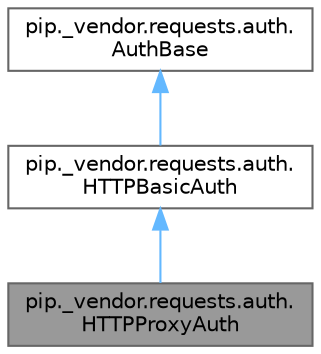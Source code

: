 digraph "pip._vendor.requests.auth.HTTPProxyAuth"
{
 // LATEX_PDF_SIZE
  bgcolor="transparent";
  edge [fontname=Helvetica,fontsize=10,labelfontname=Helvetica,labelfontsize=10];
  node [fontname=Helvetica,fontsize=10,shape=box,height=0.2,width=0.4];
  Node1 [id="Node000001",label="pip._vendor.requests.auth.\lHTTPProxyAuth",height=0.2,width=0.4,color="gray40", fillcolor="grey60", style="filled", fontcolor="black",tooltip=" "];
  Node2 -> Node1 [id="edge3_Node000001_Node000002",dir="back",color="steelblue1",style="solid",tooltip=" "];
  Node2 [id="Node000002",label="pip._vendor.requests.auth.\lHTTPBasicAuth",height=0.2,width=0.4,color="gray40", fillcolor="white", style="filled",URL="$classpip_1_1__vendor_1_1requests_1_1auth_1_1HTTPBasicAuth.html",tooltip=" "];
  Node3 -> Node2 [id="edge4_Node000002_Node000003",dir="back",color="steelblue1",style="solid",tooltip=" "];
  Node3 [id="Node000003",label="pip._vendor.requests.auth.\lAuthBase",height=0.2,width=0.4,color="gray40", fillcolor="white", style="filled",URL="$classpip_1_1__vendor_1_1requests_1_1auth_1_1AuthBase.html",tooltip=" "];
}
